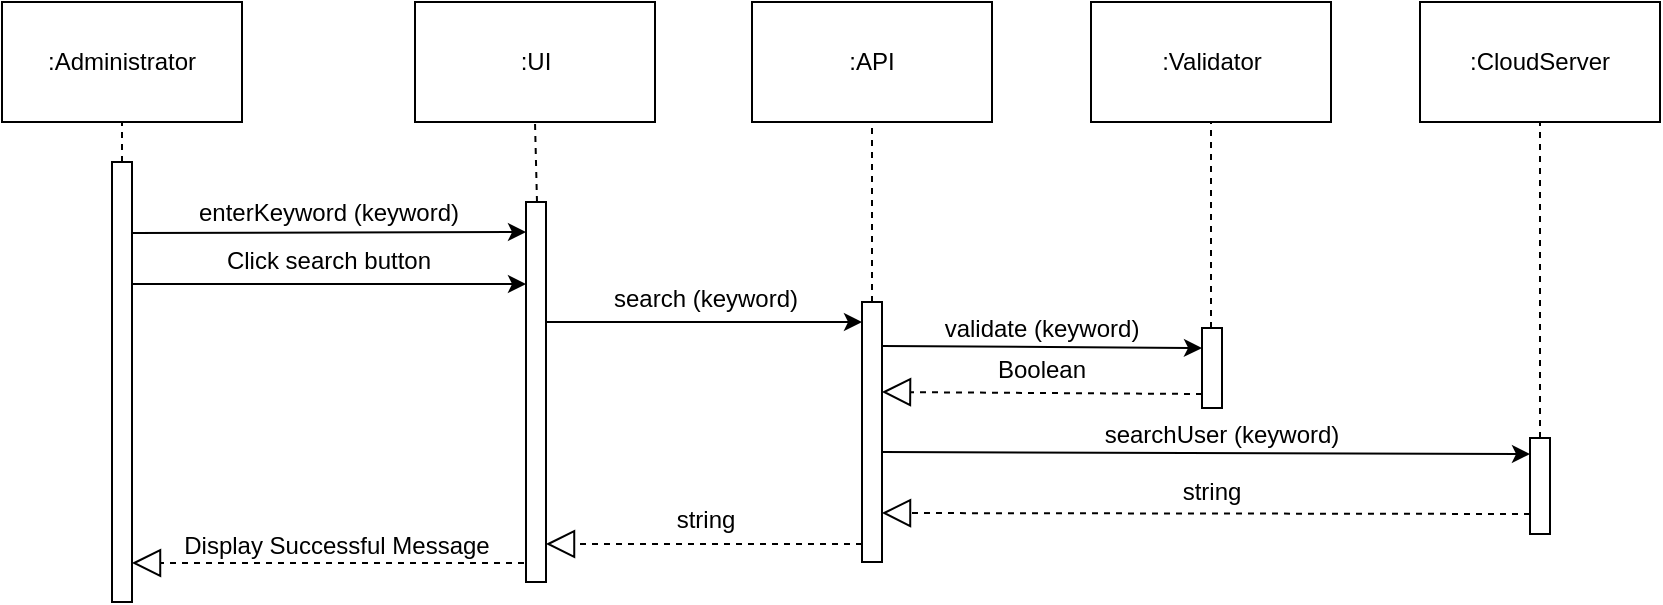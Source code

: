 <mxfile version="10.6.7" type="google"><diagram id="nCuAO20345IcVKP2IxUH" name="Page-1"><mxGraphModel dx="840" dy="452" grid="1" gridSize="10" guides="1" tooltips="1" connect="1" arrows="1" fold="1" page="1" pageScale="1" pageWidth="850" pageHeight="1100" math="0" shadow="0"><root><mxCell id="0"/><mxCell id="1" parent="0"/><mxCell id="pPackNNH5ZxjD9ewdAjv-1" value="" style="endArrow=none;dashed=1;html=1;entryX=0.5;entryY=1;entryDx=0;entryDy=0;" parent="1" target="pPackNNH5ZxjD9ewdAjv-2" edge="1"><mxGeometry width="50" height="50" relative="1" as="geometry"><mxPoint x="260" y="190" as="sourcePoint"/><mxPoint x="259.5" y="160" as="targetPoint"/></mxGeometry></mxCell><mxCell id="pPackNNH5ZxjD9ewdAjv-2" value=":Administrator" style="rounded=0;whiteSpace=wrap;html=1;" parent="1" vertex="1"><mxGeometry x="200" y="110" width="120" height="60" as="geometry"/></mxCell><mxCell id="pPackNNH5ZxjD9ewdAjv-3" value="" style="html=1;points=[];perimeter=orthogonalPerimeter;" parent="1" vertex="1"><mxGeometry x="255" y="190" width="10" height="220" as="geometry"/></mxCell><mxCell id="pPackNNH5ZxjD9ewdAjv-4" value=":UI&lt;br&gt;" style="rounded=0;whiteSpace=wrap;html=1;" parent="1" vertex="1"><mxGeometry x="406.5" y="110" width="120" height="60" as="geometry"/></mxCell><mxCell id="pPackNNH5ZxjD9ewdAjv-5" value="" style="endArrow=none;dashed=1;html=1;entryX=0.5;entryY=1;entryDx=0;entryDy=0;" parent="1" target="pPackNNH5ZxjD9ewdAjv-4" edge="1"><mxGeometry width="50" height="50" relative="1" as="geometry"><mxPoint x="467.5" y="210" as="sourcePoint"/><mxPoint x="466.5" y="200" as="targetPoint"/></mxGeometry></mxCell><mxCell id="pPackNNH5ZxjD9ewdAjv-6" value="" style="html=1;points=[];perimeter=orthogonalPerimeter;" parent="1" vertex="1"><mxGeometry x="462" y="210" width="10" height="190" as="geometry"/></mxCell><mxCell id="pPackNNH5ZxjD9ewdAjv-7" value=":API&lt;br&gt;" style="rounded=0;whiteSpace=wrap;html=1;" parent="1" vertex="1"><mxGeometry x="575" y="110" width="120" height="60" as="geometry"/></mxCell><mxCell id="pPackNNH5ZxjD9ewdAjv-8" value="" style="endArrow=none;dashed=1;html=1;entryX=0.5;entryY=1;entryDx=0;entryDy=0;" parent="1" edge="1"><mxGeometry width="50" height="50" relative="1" as="geometry"><mxPoint x="635" y="260" as="sourcePoint"/><mxPoint x="635" y="170" as="targetPoint"/></mxGeometry></mxCell><mxCell id="pPackNNH5ZxjD9ewdAjv-9" value="" style="html=1;points=[];perimeter=orthogonalPerimeter;" parent="1" vertex="1"><mxGeometry x="630" y="260" width="10" height="130" as="geometry"/></mxCell><mxCell id="pPackNNH5ZxjD9ewdAjv-10" value="" style="endArrow=classic;html=1;fontSize=12;" parent="1" edge="1"><mxGeometry width="50" height="50" relative="1" as="geometry"><mxPoint x="472" y="270" as="sourcePoint"/><mxPoint x="630" y="270" as="targetPoint"/></mxGeometry></mxCell><mxCell id="pPackNNH5ZxjD9ewdAjv-11" value="search (keyword)" style="text;align=center;fontStyle=0;verticalAlign=middle;spacingLeft=3;spacingRight=3;strokeColor=none;rotatable=0;points=[[0,0.5],[1,0.5]];portConstraint=eastwest;fontSize=12;" parent="1" vertex="1"><mxGeometry x="512" y="257" width="80" as="geometry"/></mxCell><mxCell id="pPackNNH5ZxjD9ewdAjv-12" value="" style="endArrow=classic;html=1;fontSize=12;" parent="1" edge="1"><mxGeometry width="50" height="50" relative="1" as="geometry"><mxPoint x="265" y="225.5" as="sourcePoint"/><mxPoint x="462" y="225" as="targetPoint"/></mxGeometry></mxCell><mxCell id="pPackNNH5ZxjD9ewdAjv-13" value="enterKeyword (keyword)" style="text;align=center;fontStyle=0;verticalAlign=middle;spacingLeft=3;spacingRight=3;strokeColor=none;rotatable=0;points=[[0,0.5],[1,0.5]];portConstraint=eastwest;fontSize=12;" parent="1" vertex="1"><mxGeometry x="323.5" y="214" width="80" as="geometry"/></mxCell><mxCell id="pPackNNH5ZxjD9ewdAjv-14" value="" style="endArrow=classic;html=1;fontSize=12;" parent="1" edge="1"><mxGeometry width="50" height="50" relative="1" as="geometry"><mxPoint x="265" y="251" as="sourcePoint"/><mxPoint x="462" y="251" as="targetPoint"/></mxGeometry></mxCell><mxCell id="pPackNNH5ZxjD9ewdAjv-15" value="Click search button" style="text;align=center;fontStyle=0;verticalAlign=middle;spacingLeft=3;spacingRight=3;strokeColor=none;rotatable=0;points=[[0,0.5],[1,0.5]];portConstraint=eastwest;fontSize=12;" parent="1" vertex="1"><mxGeometry x="323.5" y="238" width="80" as="geometry"/></mxCell><mxCell id="pPackNNH5ZxjD9ewdAjv-16" value=":CloudServer&lt;br&gt;" style="rounded=0;whiteSpace=wrap;html=1;" parent="1" vertex="1"><mxGeometry x="909" y="110" width="120" height="60" as="geometry"/></mxCell><mxCell id="pPackNNH5ZxjD9ewdAjv-17" value="" style="endArrow=none;dashed=1;html=1;entryX=0.5;entryY=1;entryDx=0;entryDy=0;" parent="1" source="pPackNNH5ZxjD9ewdAjv-29" target="pPackNNH5ZxjD9ewdAjv-16" edge="1"><mxGeometry width="50" height="50" relative="1" as="geometry"><mxPoint x="969" y="470" as="sourcePoint"/><mxPoint x="1010" y="204.5" as="targetPoint"/></mxGeometry></mxCell><mxCell id="pPackNNH5ZxjD9ewdAjv-18" value="string" style="text;html=1;strokeColor=none;fillColor=none;align=center;verticalAlign=middle;whiteSpace=wrap;rounded=0;" parent="1" vertex="1"><mxGeometry x="493" y="360" width="118" height="18" as="geometry"/></mxCell><mxCell id="pPackNNH5ZxjD9ewdAjv-19" value="" style="endArrow=block;dashed=1;endFill=0;endSize=12;html=1;" parent="1" edge="1"><mxGeometry width="160" relative="1" as="geometry"><mxPoint x="630" y="381" as="sourcePoint"/><mxPoint x="472" y="381" as="targetPoint"/></mxGeometry></mxCell><mxCell id="pPackNNH5ZxjD9ewdAjv-20" value="Display Successful Message" style="text;html=1;strokeColor=none;fillColor=none;align=center;verticalAlign=middle;whiteSpace=wrap;rounded=0;" parent="1" vertex="1"><mxGeometry x="289" y="371.5" width="157" height="20" as="geometry"/></mxCell><mxCell id="pPackNNH5ZxjD9ewdAjv-21" value="" style="endArrow=block;dashed=1;endFill=0;endSize=12;html=1;" parent="1" edge="1"><mxGeometry width="160" relative="1" as="geometry"><mxPoint x="461" y="390.5" as="sourcePoint"/><mxPoint x="265" y="390.5" as="targetPoint"/></mxGeometry></mxCell><mxCell id="pPackNNH5ZxjD9ewdAjv-22" value=":Validator&lt;br&gt;" style="rounded=0;whiteSpace=wrap;html=1;" parent="1" vertex="1"><mxGeometry x="744.5" y="110" width="120" height="60" as="geometry"/></mxCell><mxCell id="pPackNNH5ZxjD9ewdAjv-23" value="" style="endArrow=none;dashed=1;html=1;entryX=0.5;entryY=1;entryDx=0;entryDy=0;" parent="1" source="pPackNNH5ZxjD9ewdAjv-24" target="pPackNNH5ZxjD9ewdAjv-22" edge="1"><mxGeometry width="50" height="50" relative="1" as="geometry"><mxPoint x="1094.5" y="659.5" as="sourcePoint"/><mxPoint x="1134.5" y="202" as="targetPoint"/></mxGeometry></mxCell><mxCell id="pPackNNH5ZxjD9ewdAjv-24" value="" style="html=1;points=[];perimeter=orthogonalPerimeter;" parent="1" vertex="1"><mxGeometry x="800" y="273" width="10" height="40" as="geometry"/></mxCell><mxCell id="pPackNNH5ZxjD9ewdAjv-25" value="" style="endArrow=classic;html=1;fontSize=12;" parent="1" edge="1"><mxGeometry width="50" height="50" relative="1" as="geometry"><mxPoint x="640" y="282" as="sourcePoint"/><mxPoint x="800" y="283" as="targetPoint"/></mxGeometry></mxCell><mxCell id="pPackNNH5ZxjD9ewdAjv-26" value="validate (keyword)" style="text;align=center;fontStyle=0;verticalAlign=middle;spacingLeft=3;spacingRight=3;strokeColor=none;rotatable=0;points=[[0,0.5],[1,0.5]];portConstraint=eastwest;fontSize=12;" parent="1" vertex="1"><mxGeometry x="680" y="272" width="80" as="geometry"/></mxCell><mxCell id="pPackNNH5ZxjD9ewdAjv-27" value="Boolean" style="text;html=1;strokeColor=none;fillColor=none;align=center;verticalAlign=middle;whiteSpace=wrap;rounded=0;" parent="1" vertex="1"><mxGeometry x="652" y="285" width="136" height="17" as="geometry"/></mxCell><mxCell id="pPackNNH5ZxjD9ewdAjv-28" value="" style="endArrow=block;dashed=1;endFill=0;endSize=12;html=1;" parent="1" edge="1"><mxGeometry width="160" relative="1" as="geometry"><mxPoint x="800" y="306" as="sourcePoint"/><mxPoint x="640" y="305" as="targetPoint"/></mxGeometry></mxCell><mxCell id="pPackNNH5ZxjD9ewdAjv-30" value="" style="endArrow=classic;html=1;fontSize=12;" parent="1" edge="1"><mxGeometry width="50" height="50" relative="1" as="geometry"><mxPoint x="640" y="335" as="sourcePoint"/><mxPoint x="964" y="336" as="targetPoint"/></mxGeometry></mxCell><mxCell id="pPackNNH5ZxjD9ewdAjv-31" value="searchUser (keyword)" style="text;align=center;fontStyle=0;verticalAlign=middle;spacingLeft=3;spacingRight=3;strokeColor=none;rotatable=0;points=[[0,0.5],[1,0.5]];portConstraint=eastwest;fontSize=12;" parent="1" vertex="1"><mxGeometry x="770" y="325" width="80" as="geometry"/></mxCell><mxCell id="pPackNNH5ZxjD9ewdAjv-32" value="string" style="text;html=1;strokeColor=none;fillColor=none;align=center;verticalAlign=middle;whiteSpace=wrap;rounded=0;" parent="1" vertex="1"><mxGeometry x="737" y="347" width="136" height="16" as="geometry"/></mxCell><mxCell id="pPackNNH5ZxjD9ewdAjv-33" value="" style="endArrow=block;dashed=1;endFill=0;endSize=12;html=1;" parent="1" edge="1"><mxGeometry width="160" relative="1" as="geometry"><mxPoint x="964" y="366" as="sourcePoint"/><mxPoint x="640" y="365.5" as="targetPoint"/></mxGeometry></mxCell><mxCell id="pPackNNH5ZxjD9ewdAjv-29" value="" style="html=1;points=[];perimeter=orthogonalPerimeter;" parent="1" vertex="1"><mxGeometry x="964" y="328" width="10" height="48" as="geometry"/></mxCell></root></mxGraphModel></diagram></mxfile>